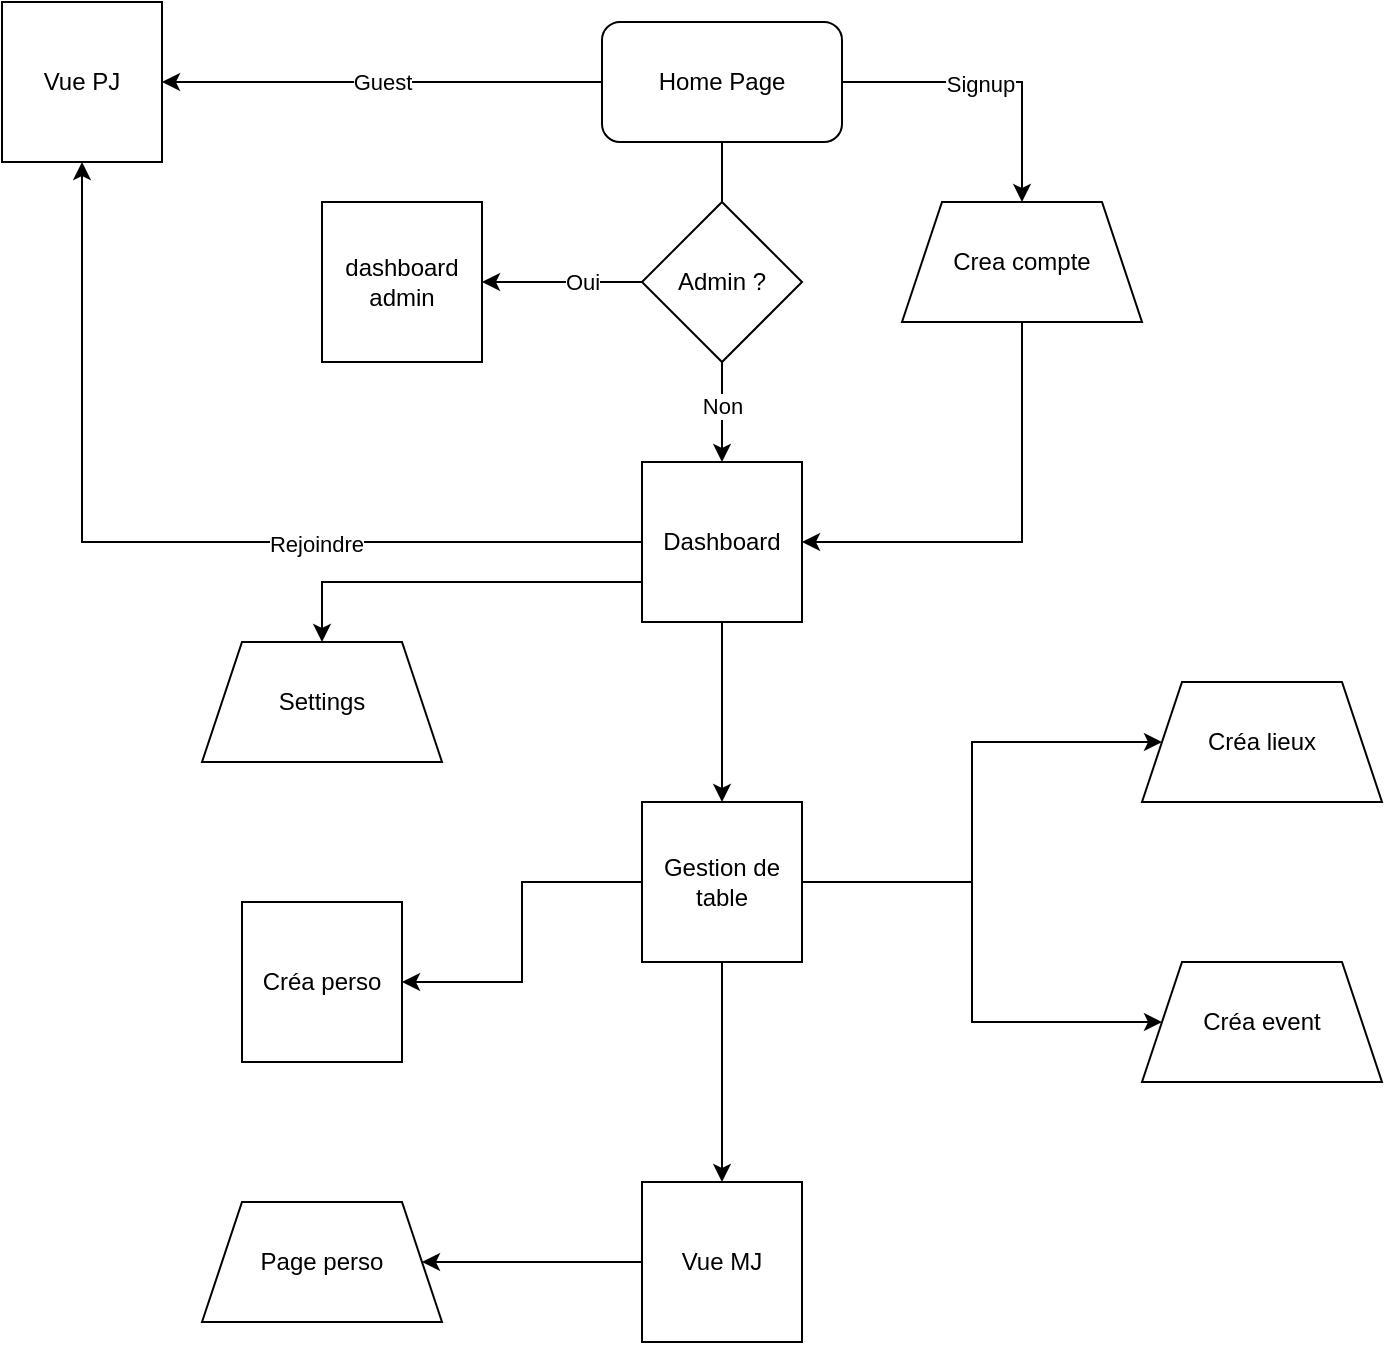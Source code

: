<mxfile version="21.3.3" type="github">
  <diagram name="Page-1" id="VCz7oPfltiHlgymOwPRx">
    <mxGraphModel dx="1434" dy="756" grid="1" gridSize="10" guides="1" tooltips="1" connect="1" arrows="1" fold="1" page="1" pageScale="1" pageWidth="827" pageHeight="1169" math="0" shadow="0">
      <root>
        <mxCell id="0" />
        <mxCell id="1" parent="0" />
        <mxCell id="LRgczqT5B3kv9T-4MgHq-3" style="edgeStyle=orthogonalEdgeStyle;rounded=0;orthogonalLoop=1;jettySize=auto;html=1;exitX=0;exitY=0.5;exitDx=0;exitDy=0;entryX=1;entryY=0.5;entryDx=0;entryDy=0;" edge="1" parent="1" source="LRgczqT5B3kv9T-4MgHq-1" target="LRgczqT5B3kv9T-4MgHq-2">
          <mxGeometry relative="1" as="geometry" />
        </mxCell>
        <mxCell id="LRgczqT5B3kv9T-4MgHq-4" value="Guest" style="edgeLabel;html=1;align=center;verticalAlign=middle;resizable=0;points=[];" vertex="1" connectable="0" parent="LRgczqT5B3kv9T-4MgHq-3">
          <mxGeometry x="0.209" y="-2" relative="1" as="geometry">
            <mxPoint x="23" y="2" as="offset" />
          </mxGeometry>
        </mxCell>
        <mxCell id="LRgczqT5B3kv9T-4MgHq-7" style="edgeStyle=orthogonalEdgeStyle;rounded=0;orthogonalLoop=1;jettySize=auto;html=1;exitX=1;exitY=0.5;exitDx=0;exitDy=0;entryX=0.5;entryY=0;entryDx=0;entryDy=0;" edge="1" parent="1" source="LRgczqT5B3kv9T-4MgHq-1" target="LRgczqT5B3kv9T-4MgHq-6">
          <mxGeometry relative="1" as="geometry" />
        </mxCell>
        <mxCell id="LRgczqT5B3kv9T-4MgHq-13" value="Signup" style="edgeLabel;html=1;align=center;verticalAlign=middle;resizable=0;points=[];" vertex="1" connectable="0" parent="LRgczqT5B3kv9T-4MgHq-7">
          <mxGeometry x="-0.08" y="-1" relative="1" as="geometry">
            <mxPoint as="offset" />
          </mxGeometry>
        </mxCell>
        <mxCell id="LRgczqT5B3kv9T-4MgHq-8" style="edgeStyle=orthogonalEdgeStyle;rounded=0;orthogonalLoop=1;jettySize=auto;html=1;exitX=0.5;exitY=1;exitDx=0;exitDy=0;entryX=0.5;entryY=0;entryDx=0;entryDy=0;" edge="1" parent="1" source="LRgczqT5B3kv9T-4MgHq-1" target="LRgczqT5B3kv9T-4MgHq-5">
          <mxGeometry relative="1" as="geometry" />
        </mxCell>
        <mxCell id="LRgczqT5B3kv9T-4MgHq-12" value="Login" style="edgeLabel;html=1;align=center;verticalAlign=middle;resizable=0;points=[];" vertex="1" connectable="0" parent="LRgczqT5B3kv9T-4MgHq-8">
          <mxGeometry x="-0.325" y="1" relative="1" as="geometry">
            <mxPoint as="offset" />
          </mxGeometry>
        </mxCell>
        <mxCell id="LRgczqT5B3kv9T-4MgHq-18" value="Non" style="edgeLabel;html=1;align=center;verticalAlign=middle;resizable=0;points=[];" vertex="1" connectable="0" parent="LRgczqT5B3kv9T-4MgHq-8">
          <mxGeometry x="0.65" relative="1" as="geometry">
            <mxPoint as="offset" />
          </mxGeometry>
        </mxCell>
        <mxCell id="LRgczqT5B3kv9T-4MgHq-1" value="Home Page" style="rounded=1;whiteSpace=wrap;html=1;" vertex="1" parent="1">
          <mxGeometry x="350" y="80" width="120" height="60" as="geometry" />
        </mxCell>
        <mxCell id="LRgczqT5B3kv9T-4MgHq-2" value="Vue PJ" style="whiteSpace=wrap;html=1;aspect=fixed;" vertex="1" parent="1">
          <mxGeometry x="50" y="70" width="80" height="80" as="geometry" />
        </mxCell>
        <mxCell id="LRgczqT5B3kv9T-4MgHq-9" style="edgeStyle=orthogonalEdgeStyle;rounded=0;orthogonalLoop=1;jettySize=auto;html=1;exitX=0;exitY=0.5;exitDx=0;exitDy=0;entryX=0.5;entryY=1;entryDx=0;entryDy=0;" edge="1" parent="1" source="LRgczqT5B3kv9T-4MgHq-5" target="LRgczqT5B3kv9T-4MgHq-2">
          <mxGeometry relative="1" as="geometry" />
        </mxCell>
        <mxCell id="LRgczqT5B3kv9T-4MgHq-10" value="Rejoindre" style="edgeLabel;html=1;align=center;verticalAlign=middle;resizable=0;points=[];" vertex="1" connectable="0" parent="LRgczqT5B3kv9T-4MgHq-9">
          <mxGeometry x="-0.306" y="1" relative="1" as="geometry">
            <mxPoint as="offset" />
          </mxGeometry>
        </mxCell>
        <mxCell id="LRgczqT5B3kv9T-4MgHq-20" style="edgeStyle=orthogonalEdgeStyle;rounded=0;orthogonalLoop=1;jettySize=auto;html=1;exitX=0;exitY=0.75;exitDx=0;exitDy=0;entryX=0.5;entryY=0;entryDx=0;entryDy=0;" edge="1" parent="1" source="LRgczqT5B3kv9T-4MgHq-5" target="LRgczqT5B3kv9T-4MgHq-19">
          <mxGeometry relative="1" as="geometry" />
        </mxCell>
        <mxCell id="LRgczqT5B3kv9T-4MgHq-22" style="edgeStyle=orthogonalEdgeStyle;rounded=0;orthogonalLoop=1;jettySize=auto;html=1;exitX=0.5;exitY=1;exitDx=0;exitDy=0;entryX=0.5;entryY=0;entryDx=0;entryDy=0;" edge="1" parent="1" source="LRgczqT5B3kv9T-4MgHq-5" target="LRgczqT5B3kv9T-4MgHq-21">
          <mxGeometry relative="1" as="geometry" />
        </mxCell>
        <mxCell id="LRgczqT5B3kv9T-4MgHq-5" value="Dashboard" style="whiteSpace=wrap;html=1;aspect=fixed;" vertex="1" parent="1">
          <mxGeometry x="370" y="300" width="80" height="80" as="geometry" />
        </mxCell>
        <mxCell id="LRgczqT5B3kv9T-4MgHq-11" style="edgeStyle=orthogonalEdgeStyle;rounded=0;orthogonalLoop=1;jettySize=auto;html=1;exitX=0.5;exitY=1;exitDx=0;exitDy=0;entryX=1;entryY=0.5;entryDx=0;entryDy=0;" edge="1" parent="1" source="LRgczqT5B3kv9T-4MgHq-6" target="LRgczqT5B3kv9T-4MgHq-5">
          <mxGeometry relative="1" as="geometry" />
        </mxCell>
        <mxCell id="LRgczqT5B3kv9T-4MgHq-6" value="Crea compte" style="shape=trapezoid;perimeter=trapezoidPerimeter;whiteSpace=wrap;html=1;fixedSize=1;" vertex="1" parent="1">
          <mxGeometry x="500" y="170" width="120" height="60" as="geometry" />
        </mxCell>
        <mxCell id="LRgczqT5B3kv9T-4MgHq-16" style="edgeStyle=orthogonalEdgeStyle;rounded=0;orthogonalLoop=1;jettySize=auto;html=1;exitX=0;exitY=0.5;exitDx=0;exitDy=0;entryX=1;entryY=0.5;entryDx=0;entryDy=0;" edge="1" parent="1" source="LRgczqT5B3kv9T-4MgHq-14" target="LRgczqT5B3kv9T-4MgHq-15">
          <mxGeometry relative="1" as="geometry">
            <Array as="points">
              <mxPoint x="330" y="210" />
              <mxPoint x="330" y="210" />
            </Array>
          </mxGeometry>
        </mxCell>
        <mxCell id="LRgczqT5B3kv9T-4MgHq-17" value="Oui" style="edgeLabel;html=1;align=center;verticalAlign=middle;resizable=0;points=[];" vertex="1" connectable="0" parent="LRgczqT5B3kv9T-4MgHq-16">
          <mxGeometry x="-0.25" relative="1" as="geometry">
            <mxPoint as="offset" />
          </mxGeometry>
        </mxCell>
        <mxCell id="LRgczqT5B3kv9T-4MgHq-14" value="Admin ?" style="rhombus;whiteSpace=wrap;html=1;" vertex="1" parent="1">
          <mxGeometry x="370" y="170" width="80" height="80" as="geometry" />
        </mxCell>
        <mxCell id="LRgczqT5B3kv9T-4MgHq-15" value="dashboard admin" style="whiteSpace=wrap;html=1;aspect=fixed;" vertex="1" parent="1">
          <mxGeometry x="210" y="170" width="80" height="80" as="geometry" />
        </mxCell>
        <mxCell id="LRgczqT5B3kv9T-4MgHq-19" value="Settings" style="shape=trapezoid;perimeter=trapezoidPerimeter;whiteSpace=wrap;html=1;fixedSize=1;" vertex="1" parent="1">
          <mxGeometry x="150" y="390" width="120" height="60" as="geometry" />
        </mxCell>
        <mxCell id="LRgczqT5B3kv9T-4MgHq-28" style="edgeStyle=orthogonalEdgeStyle;rounded=0;orthogonalLoop=1;jettySize=auto;html=1;exitX=0.5;exitY=1;exitDx=0;exitDy=0;entryX=0.5;entryY=0;entryDx=0;entryDy=0;" edge="1" parent="1" source="LRgczqT5B3kv9T-4MgHq-21" target="LRgczqT5B3kv9T-4MgHq-27">
          <mxGeometry relative="1" as="geometry" />
        </mxCell>
        <mxCell id="LRgczqT5B3kv9T-4MgHq-30" style="edgeStyle=orthogonalEdgeStyle;rounded=0;orthogonalLoop=1;jettySize=auto;html=1;exitX=0;exitY=0.5;exitDx=0;exitDy=0;entryX=1;entryY=0.5;entryDx=0;entryDy=0;" edge="1" parent="1" source="LRgczqT5B3kv9T-4MgHq-21" target="LRgczqT5B3kv9T-4MgHq-26">
          <mxGeometry relative="1" as="geometry" />
        </mxCell>
        <mxCell id="LRgczqT5B3kv9T-4MgHq-31" style="edgeStyle=orthogonalEdgeStyle;rounded=0;orthogonalLoop=1;jettySize=auto;html=1;exitX=1;exitY=0.5;exitDx=0;exitDy=0;entryX=0;entryY=0.5;entryDx=0;entryDy=0;" edge="1" parent="1" source="LRgczqT5B3kv9T-4MgHq-21" target="LRgczqT5B3kv9T-4MgHq-23">
          <mxGeometry relative="1" as="geometry" />
        </mxCell>
        <mxCell id="LRgczqT5B3kv9T-4MgHq-32" style="edgeStyle=orthogonalEdgeStyle;rounded=0;orthogonalLoop=1;jettySize=auto;html=1;exitX=1;exitY=0.5;exitDx=0;exitDy=0;" edge="1" parent="1" source="LRgczqT5B3kv9T-4MgHq-21" target="LRgczqT5B3kv9T-4MgHq-24">
          <mxGeometry relative="1" as="geometry" />
        </mxCell>
        <mxCell id="LRgczqT5B3kv9T-4MgHq-21" value="Gestion de table" style="whiteSpace=wrap;html=1;aspect=fixed;" vertex="1" parent="1">
          <mxGeometry x="370" y="470" width="80" height="80" as="geometry" />
        </mxCell>
        <mxCell id="LRgczqT5B3kv9T-4MgHq-23" value="Créa lieux" style="shape=trapezoid;perimeter=trapezoidPerimeter;whiteSpace=wrap;html=1;fixedSize=1;" vertex="1" parent="1">
          <mxGeometry x="620" y="410" width="120" height="60" as="geometry" />
        </mxCell>
        <mxCell id="LRgczqT5B3kv9T-4MgHq-24" value="Créa event" style="shape=trapezoid;perimeter=trapezoidPerimeter;whiteSpace=wrap;html=1;fixedSize=1;" vertex="1" parent="1">
          <mxGeometry x="620" y="550" width="120" height="60" as="geometry" />
        </mxCell>
        <mxCell id="LRgczqT5B3kv9T-4MgHq-26" value="Créa perso" style="whiteSpace=wrap;html=1;aspect=fixed;" vertex="1" parent="1">
          <mxGeometry x="170" y="520" width="80" height="80" as="geometry" />
        </mxCell>
        <mxCell id="LRgczqT5B3kv9T-4MgHq-34" style="edgeStyle=orthogonalEdgeStyle;rounded=0;orthogonalLoop=1;jettySize=auto;html=1;exitX=0;exitY=0.5;exitDx=0;exitDy=0;entryX=1;entryY=0.5;entryDx=0;entryDy=0;" edge="1" parent="1" source="LRgczqT5B3kv9T-4MgHq-27" target="LRgczqT5B3kv9T-4MgHq-33">
          <mxGeometry relative="1" as="geometry" />
        </mxCell>
        <mxCell id="LRgczqT5B3kv9T-4MgHq-27" value="Vue MJ" style="whiteSpace=wrap;html=1;aspect=fixed;" vertex="1" parent="1">
          <mxGeometry x="370" y="660" width="80" height="80" as="geometry" />
        </mxCell>
        <mxCell id="LRgczqT5B3kv9T-4MgHq-33" value="Page perso" style="shape=trapezoid;perimeter=trapezoidPerimeter;whiteSpace=wrap;html=1;fixedSize=1;" vertex="1" parent="1">
          <mxGeometry x="150" y="670" width="120" height="60" as="geometry" />
        </mxCell>
      </root>
    </mxGraphModel>
  </diagram>
</mxfile>
